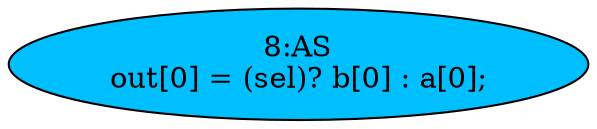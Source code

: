 strict digraph "" {
	node [label="\N"];
	"8:AS"	[ast="<pyverilog.vparser.ast.Assign object at 0x7fe5e3757a50>",
		def_var="['out']",
		fillcolor=deepskyblue,
		label="8:AS
out[0] = (sel)? b[0] : a[0];",
		statements="[]",
		style=filled,
		typ=Assign,
		use_var="['sel', 'b', 'a']"];
}
